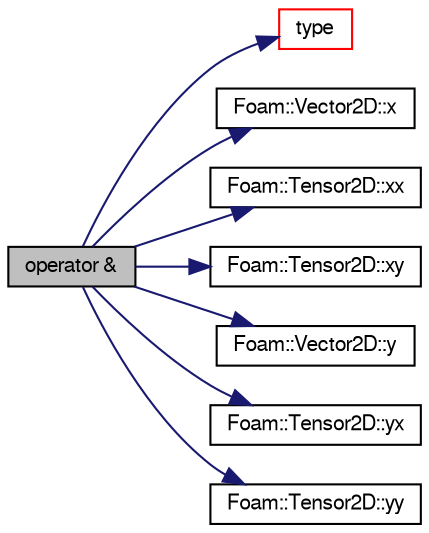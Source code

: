 digraph "operator &amp;"
{
  bgcolor="transparent";
  edge [fontname="FreeSans",fontsize="10",labelfontname="FreeSans",labelfontsize="10"];
  node [fontname="FreeSans",fontsize="10",shape=record];
  rankdir="LR";
  Node128422 [label="operator &",height=0.2,width=0.4,color="black", fillcolor="grey75", style="filled", fontcolor="black"];
  Node128422 -> Node128423 [color="midnightblue",fontsize="10",style="solid",fontname="FreeSans"];
  Node128423 [label="type",height=0.2,width=0.4,color="red",URL="$a21124.html#aec48583af672626378f501eb9fc32cd1",tooltip="Return the file type: DIRECTORY or FILE. "];
  Node128422 -> Node128429 [color="midnightblue",fontsize="10",style="solid",fontname="FreeSans"];
  Node128429 [label="Foam::Vector2D::x",height=0.2,width=0.4,color="black",URL="$a28454.html#a63327976e5a8359700064a02ae22548e"];
  Node128422 -> Node128430 [color="midnightblue",fontsize="10",style="solid",fontname="FreeSans"];
  Node128430 [label="Foam::Tensor2D::xx",height=0.2,width=0.4,color="black",URL="$a28390.html#a1b97c7c1ed81b4fb23da8dcb71a8cd2a"];
  Node128422 -> Node128431 [color="midnightblue",fontsize="10",style="solid",fontname="FreeSans"];
  Node128431 [label="Foam::Tensor2D::xy",height=0.2,width=0.4,color="black",URL="$a28390.html#aab470ae2a5eeac8c33a7b6abac6b39b3"];
  Node128422 -> Node128432 [color="midnightblue",fontsize="10",style="solid",fontname="FreeSans"];
  Node128432 [label="Foam::Vector2D::y",height=0.2,width=0.4,color="black",URL="$a28454.html#a1ee865f676fbac703a49c6654dd3ad74"];
  Node128422 -> Node128433 [color="midnightblue",fontsize="10",style="solid",fontname="FreeSans"];
  Node128433 [label="Foam::Tensor2D::yx",height=0.2,width=0.4,color="black",URL="$a28390.html#a217bb42e2157c7914d7ebb0ffb730b7d"];
  Node128422 -> Node128434 [color="midnightblue",fontsize="10",style="solid",fontname="FreeSans"];
  Node128434 [label="Foam::Tensor2D::yy",height=0.2,width=0.4,color="black",URL="$a28390.html#aba9d77023a5662b9c2d3639d5de555a0"];
}
